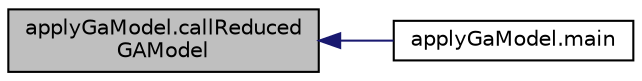digraph "applyGaModel.callReducedGAModel"
{
  edge [fontname="Helvetica",fontsize="10",labelfontname="Helvetica",labelfontsize="10"];
  node [fontname="Helvetica",fontsize="10",shape=record];
  rankdir="LR";
  Node6 [label="applyGaModel.callReduced\lGAModel",height=0.2,width=0.4,color="black", fillcolor="grey75", style="filled", fontcolor="black"];
  Node6 -> Node7 [dir="back",color="midnightblue",fontsize="10",style="solid",fontname="Helvetica"];
  Node7 [label="applyGaModel.main",height=0.2,width=0.4,color="black", fillcolor="white", style="filled",URL="$namespaceapply_ga_model.html#a2844cb80b8188731fbc00cc0ea48f3cf"];
}
